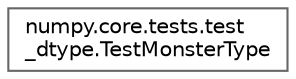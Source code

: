 digraph "Graphical Class Hierarchy"
{
 // LATEX_PDF_SIZE
  bgcolor="transparent";
  edge [fontname=Helvetica,fontsize=10,labelfontname=Helvetica,labelfontsize=10];
  node [fontname=Helvetica,fontsize=10,shape=box,height=0.2,width=0.4];
  rankdir="LR";
  Node0 [id="Node000000",label="numpy.core.tests.test\l_dtype.TestMonsterType",height=0.2,width=0.4,color="grey40", fillcolor="white", style="filled",URL="$df/d78/classnumpy_1_1core_1_1tests_1_1test__dtype_1_1TestMonsterType.html",tooltip=" "];
}
